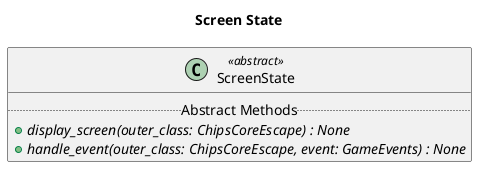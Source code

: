 @startuml Screen State
title Screen State

class ScreenState <<abstract>>{
    ..Abstract Methods..
    {abstract} + display_screen(outer_class: ChipsCoreEscape) : None
    {abstract} + handle_event(outer_class: ChipsCoreEscape, event: GameEvents) : None
}

@enduml